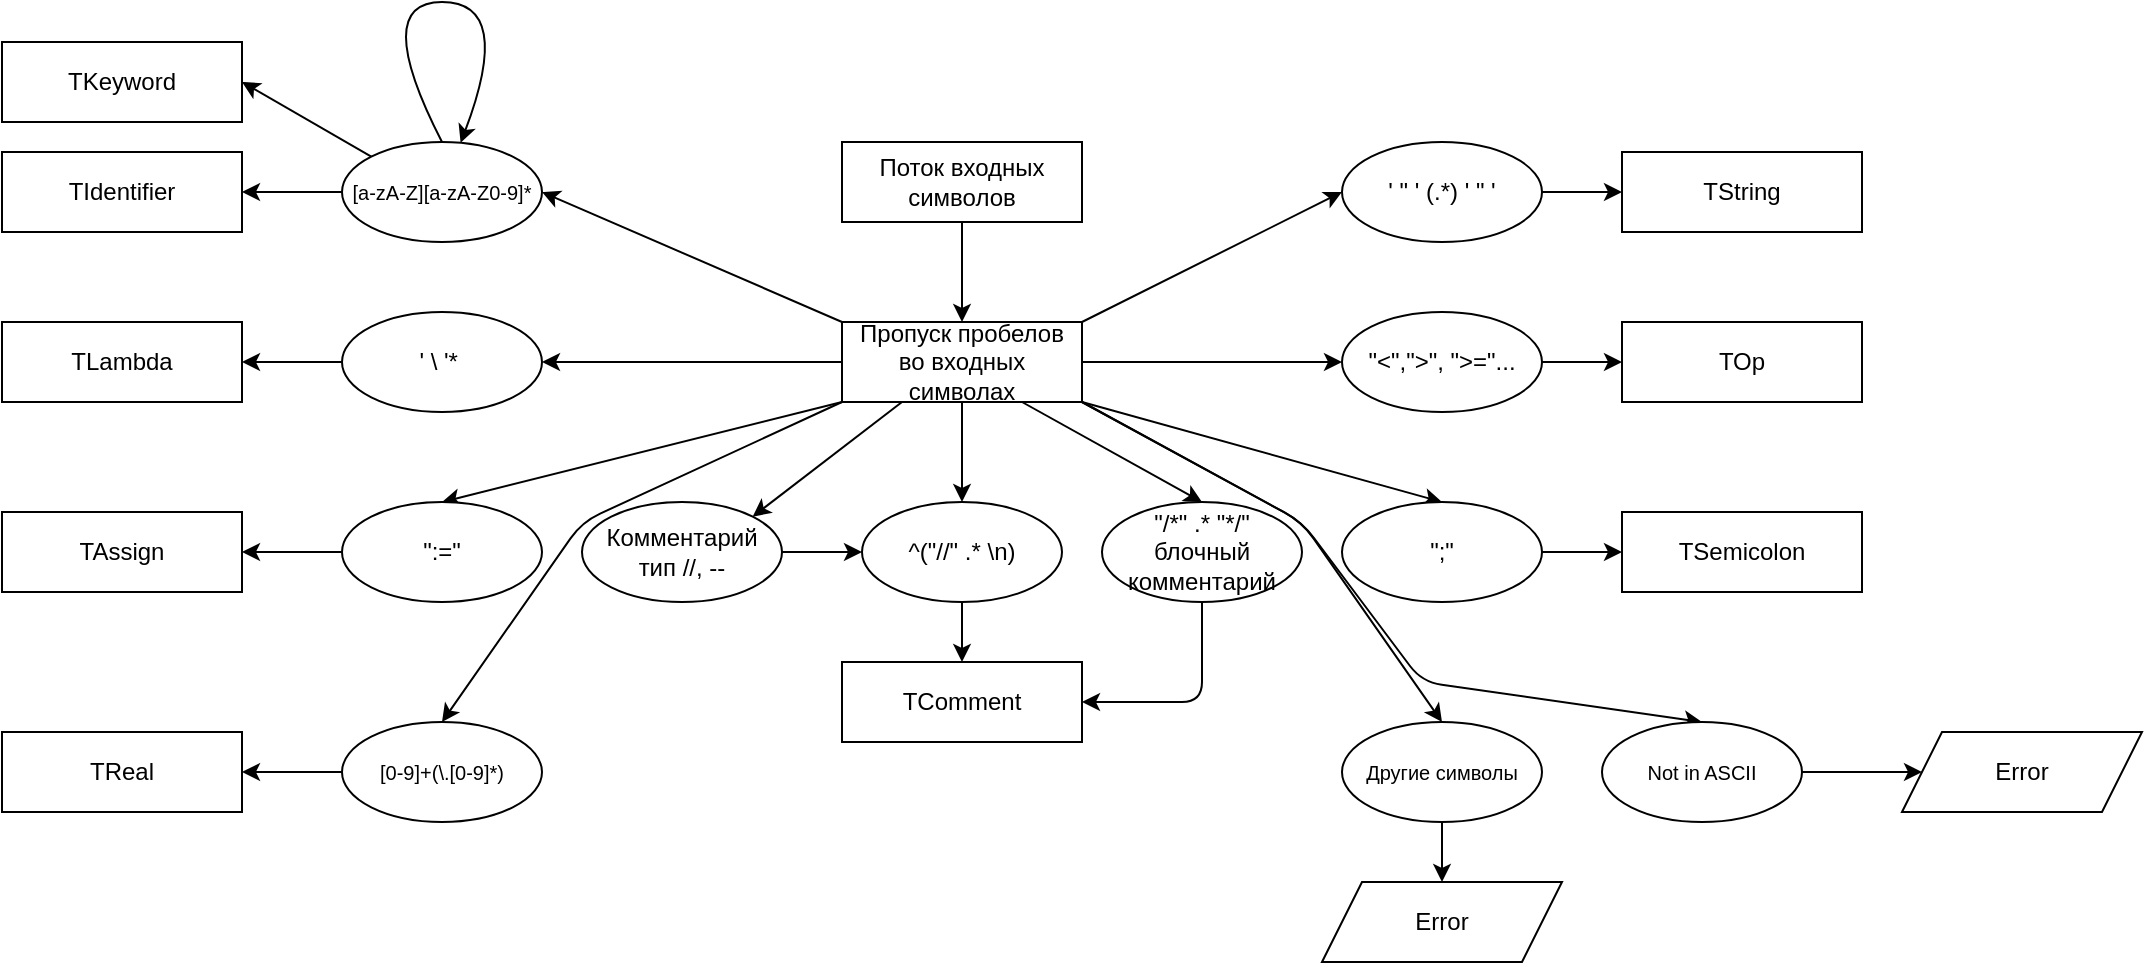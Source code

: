 <mxfile>
    <diagram id="U7NlIZVL9eQq1C_VkvOK" name="Page-1">
        <mxGraphModel dx="1912" dy="745" grid="1" gridSize="10" guides="1" tooltips="1" connect="1" arrows="1" fold="1" page="1" pageScale="1" pageWidth="827" pageHeight="1169" math="0" shadow="0">
            <root>
                <mxCell id="0"/>
                <mxCell id="1" parent="0"/>
                <mxCell id="3" style="edgeStyle=none;html=1;exitX=0.5;exitY=1;exitDx=0;exitDy=0;" edge="1" parent="1" source="2">
                    <mxGeometry relative="1" as="geometry">
                        <mxPoint x="310" y="200" as="targetPoint"/>
                    </mxGeometry>
                </mxCell>
                <mxCell id="2" value="Поток входных символов" style="rounded=0;whiteSpace=wrap;html=1;" parent="1" vertex="1">
                    <mxGeometry x="250" y="110" width="120" height="40" as="geometry"/>
                </mxCell>
                <mxCell id="8" style="edgeStyle=none;html=1;exitX=0.5;exitY=1;exitDx=0;exitDy=0;entryX=0.5;entryY=0;entryDx=0;entryDy=0;" edge="1" parent="1" source="4" target="7">
                    <mxGeometry relative="1" as="geometry"/>
                </mxCell>
                <mxCell id="27" style="edgeStyle=none;html=1;exitX=0;exitY=0.5;exitDx=0;exitDy=0;entryX=1;entryY=0.5;entryDx=0;entryDy=0;" edge="1" parent="1" source="4" target="21">
                    <mxGeometry relative="1" as="geometry"/>
                </mxCell>
                <mxCell id="28" style="edgeStyle=none;html=1;exitX=1;exitY=0.5;exitDx=0;exitDy=0;entryX=0;entryY=0.5;entryDx=0;entryDy=0;" edge="1" parent="1" source="4" target="20">
                    <mxGeometry relative="1" as="geometry"/>
                </mxCell>
                <mxCell id="29" style="edgeStyle=none;html=1;exitX=0;exitY=0;exitDx=0;exitDy=0;entryX=1;entryY=0.5;entryDx=0;entryDy=0;" edge="1" parent="1" source="4" target="23">
                    <mxGeometry relative="1" as="geometry"/>
                </mxCell>
                <mxCell id="30" style="edgeStyle=none;html=1;exitX=1;exitY=0;exitDx=0;exitDy=0;entryX=0;entryY=0.5;entryDx=0;entryDy=0;" edge="1" parent="1" source="4" target="22">
                    <mxGeometry relative="1" as="geometry"/>
                </mxCell>
                <mxCell id="31" style="edgeStyle=none;html=1;exitX=0;exitY=1;exitDx=0;exitDy=0;entryX=0.5;entryY=0;entryDx=0;entryDy=0;" edge="1" parent="1" source="4" target="18">
                    <mxGeometry relative="1" as="geometry"/>
                </mxCell>
                <mxCell id="32" style="edgeStyle=none;html=1;exitX=1;exitY=1;exitDx=0;exitDy=0;entryX=0.5;entryY=0;entryDx=0;entryDy=0;" edge="1" parent="1" source="4" target="19">
                    <mxGeometry relative="1" as="geometry"/>
                </mxCell>
                <mxCell id="33" style="edgeStyle=none;html=1;exitX=0.75;exitY=1;exitDx=0;exitDy=0;entryX=0.5;entryY=0;entryDx=0;entryDy=0;" edge="1" parent="1" source="4" target="13">
                    <mxGeometry relative="1" as="geometry"/>
                </mxCell>
                <mxCell id="34" style="edgeStyle=none;html=1;exitX=0.25;exitY=1;exitDx=0;exitDy=0;entryX=1;entryY=0;entryDx=0;entryDy=0;" edge="1" parent="1" source="4" target="9">
                    <mxGeometry relative="1" as="geometry"/>
                </mxCell>
                <mxCell id="35" style="edgeStyle=none;html=1;exitX=1;exitY=1;exitDx=0;exitDy=0;entryX=0.5;entryY=0;entryDx=0;entryDy=0;" edge="1" parent="1" source="4" target="25">
                    <mxGeometry relative="1" as="geometry">
                        <Array as="points">
                            <mxPoint x="480" y="300"/>
                        </Array>
                    </mxGeometry>
                </mxCell>
                <mxCell id="36" style="edgeStyle=none;html=1;exitX=0;exitY=1;exitDx=0;exitDy=0;entryX=0.5;entryY=0;entryDx=0;entryDy=0;" edge="1" parent="1" source="4" target="24">
                    <mxGeometry relative="1" as="geometry">
                        <Array as="points">
                            <mxPoint x="120" y="300"/>
                        </Array>
                    </mxGeometry>
                </mxCell>
                <mxCell id="37" style="edgeStyle=none;html=1;exitX=1;exitY=1;exitDx=0;exitDy=0;entryX=0.5;entryY=0;entryDx=0;entryDy=0;" edge="1" parent="1" source="4" target="26">
                    <mxGeometry relative="1" as="geometry">
                        <Array as="points">
                            <mxPoint x="480" y="300"/>
                            <mxPoint x="540" y="380"/>
                        </Array>
                    </mxGeometry>
                </mxCell>
                <mxCell id="4" value="Пропуск пробелов&lt;div&gt;во входных символах&lt;/div&gt;" style="rounded=0;whiteSpace=wrap;html=1;" vertex="1" parent="1">
                    <mxGeometry x="250" y="200" width="120" height="40" as="geometry"/>
                </mxCell>
                <mxCell id="12" style="edgeStyle=none;html=1;exitX=0.5;exitY=1;exitDx=0;exitDy=0;entryX=0.5;entryY=0;entryDx=0;entryDy=0;" edge="1" parent="1" source="7">
                    <mxGeometry relative="1" as="geometry">
                        <mxPoint x="310" y="370" as="targetPoint"/>
                    </mxGeometry>
                </mxCell>
                <mxCell id="7" value="^(&quot;//&quot; .* \n)" style="ellipse;whiteSpace=wrap;html=1;" vertex="1" parent="1">
                    <mxGeometry x="260" y="290" width="100" height="50" as="geometry"/>
                </mxCell>
                <mxCell id="10" style="edgeStyle=none;html=1;exitX=1;exitY=0.5;exitDx=0;exitDy=0;entryX=0;entryY=0.5;entryDx=0;entryDy=0;" edge="1" parent="1" source="9" target="7">
                    <mxGeometry relative="1" as="geometry"/>
                </mxCell>
                <mxCell id="9" value="Комментарий&lt;div&gt;тип //, --&lt;/div&gt;" style="ellipse;whiteSpace=wrap;html=1;" vertex="1" parent="1">
                    <mxGeometry x="120" y="290" width="100" height="50" as="geometry"/>
                </mxCell>
                <mxCell id="15" style="edgeStyle=none;html=1;exitX=0.5;exitY=1;exitDx=0;exitDy=0;entryX=1;entryY=0.5;entryDx=0;entryDy=0;" edge="1" parent="1" source="13" target="49">
                    <mxGeometry relative="1" as="geometry">
                        <mxPoint x="430" y="370" as="targetPoint"/>
                        <Array as="points">
                            <mxPoint x="430" y="390"/>
                        </Array>
                    </mxGeometry>
                </mxCell>
                <mxCell id="13" value="&quot;/*&quot; .* &quot;*/&lt;span style=&quot;background-color: transparent;&quot;&gt;&quot;&lt;/span&gt;&lt;div&gt;блочный комментарий&lt;/div&gt;" style="ellipse;whiteSpace=wrap;html=1;" vertex="1" parent="1">
                    <mxGeometry x="380" y="290" width="100" height="50" as="geometry"/>
                </mxCell>
                <mxCell id="58" style="edgeStyle=none;html=1;exitX=0;exitY=0.5;exitDx=0;exitDy=0;" edge="1" parent="1" source="18">
                    <mxGeometry relative="1" as="geometry">
                        <mxPoint x="-50" y="315" as="targetPoint"/>
                    </mxGeometry>
                </mxCell>
                <mxCell id="18" value="&quot;:=&quot;" style="ellipse;whiteSpace=wrap;html=1;" vertex="1" parent="1">
                    <mxGeometry y="290" width="100" height="50" as="geometry"/>
                </mxCell>
                <mxCell id="61" style="edgeStyle=none;html=1;exitX=1;exitY=0.5;exitDx=0;exitDy=0;entryX=0;entryY=0.5;entryDx=0;entryDy=0;" edge="1" parent="1" source="19" target="41">
                    <mxGeometry relative="1" as="geometry"/>
                </mxCell>
                <mxCell id="19" value="&quot;;&quot;" style="ellipse;whiteSpace=wrap;html=1;" vertex="1" parent="1">
                    <mxGeometry x="500" y="290" width="100" height="50" as="geometry"/>
                </mxCell>
                <mxCell id="60" style="edgeStyle=none;html=1;exitX=1;exitY=0.5;exitDx=0;exitDy=0;entryX=0;entryY=0.5;entryDx=0;entryDy=0;" edge="1" parent="1" source="20" target="40">
                    <mxGeometry relative="1" as="geometry"/>
                </mxCell>
                <mxCell id="20" value="&quot;&amp;lt;&quot;,&quot;&amp;gt;&quot;, &quot;&amp;gt;=&quot;..." style="ellipse;whiteSpace=wrap;html=1;" vertex="1" parent="1">
                    <mxGeometry x="500" y="195" width="100" height="50" as="geometry"/>
                </mxCell>
                <mxCell id="57" style="edgeStyle=none;html=1;exitX=0;exitY=0.5;exitDx=0;exitDy=0;entryX=1;entryY=0.5;entryDx=0;entryDy=0;" edge="1" parent="1" source="21" target="47">
                    <mxGeometry relative="1" as="geometry"/>
                </mxCell>
                <mxCell id="21" value="&#39; \ &#39;*&amp;nbsp;" style="ellipse;whiteSpace=wrap;html=1;" vertex="1" parent="1">
                    <mxGeometry y="195" width="100" height="50" as="geometry"/>
                </mxCell>
                <mxCell id="59" style="edgeStyle=none;html=1;exitX=1;exitY=0.5;exitDx=0;exitDy=0;entryX=0;entryY=0.5;entryDx=0;entryDy=0;" edge="1" parent="1" source="22" target="39">
                    <mxGeometry relative="1" as="geometry"/>
                </mxCell>
                <mxCell id="22" value="&#39; &quot; &#39; (.*) &#39; &quot; &#39;" style="ellipse;whiteSpace=wrap;html=1;" vertex="1" parent="1">
                    <mxGeometry x="500" y="110" width="100" height="50" as="geometry"/>
                </mxCell>
                <mxCell id="53" style="edgeStyle=none;html=1;exitX=0;exitY=0;exitDx=0;exitDy=0;entryX=1;entryY=0.5;entryDx=0;entryDy=0;" edge="1" parent="1" source="23" target="52">
                    <mxGeometry relative="1" as="geometry"/>
                </mxCell>
                <mxCell id="56" style="edgeStyle=none;html=1;exitX=0;exitY=0.5;exitDx=0;exitDy=0;entryX=1;entryY=0.5;entryDx=0;entryDy=0;" edge="1" parent="1" source="23" target="48">
                    <mxGeometry relative="1" as="geometry"/>
                </mxCell>
                <mxCell id="23" value="&lt;font style=&quot;font-size: 10px;&quot;&gt;[a-zA-Z][a-zA-Z0-9]*&lt;/font&gt;" style="ellipse;whiteSpace=wrap;html=1;" vertex="1" parent="1">
                    <mxGeometry y="110" width="100" height="50" as="geometry"/>
                </mxCell>
                <mxCell id="51" style="edgeStyle=none;html=1;exitX=0;exitY=0.5;exitDx=0;exitDy=0;entryX=1;entryY=0.5;entryDx=0;entryDy=0;" edge="1" parent="1" source="24" target="45">
                    <mxGeometry relative="1" as="geometry"/>
                </mxCell>
                <mxCell id="24" value="&lt;font style=&quot;font-size: 10px;&quot;&gt;[0-9]+(\.[0-9]*)&lt;/font&gt;" style="ellipse;whiteSpace=wrap;html=1;" vertex="1" parent="1">
                    <mxGeometry y="400" width="100" height="50" as="geometry"/>
                </mxCell>
                <mxCell id="63" style="edgeStyle=none;html=1;exitX=0.5;exitY=1;exitDx=0;exitDy=0;entryX=0.5;entryY=0;entryDx=0;entryDy=0;" edge="1" parent="1" source="25" target="44">
                    <mxGeometry relative="1" as="geometry"/>
                </mxCell>
                <mxCell id="25" value="&lt;span style=&quot;font-size: 10px;&quot;&gt;Другие символы&lt;/span&gt;" style="ellipse;whiteSpace=wrap;html=1;" vertex="1" parent="1">
                    <mxGeometry x="500" y="400" width="100" height="50" as="geometry"/>
                </mxCell>
                <mxCell id="62" style="edgeStyle=none;html=1;exitX=1;exitY=0.5;exitDx=0;exitDy=0;" edge="1" parent="1" source="26" target="43">
                    <mxGeometry relative="1" as="geometry"/>
                </mxCell>
                <mxCell id="26" value="&lt;span style=&quot;font-size: 10px;&quot;&gt;Not in ASCII&lt;/span&gt;" style="ellipse;whiteSpace=wrap;html=1;" vertex="1" parent="1">
                    <mxGeometry x="630" y="400" width="100" height="50" as="geometry"/>
                </mxCell>
                <mxCell id="38" style="edgeStyle=none;html=1;exitX=0.5;exitY=0;exitDx=0;exitDy=0;rounded=0;curved=1;" edge="1" parent="1" source="23" target="23">
                    <mxGeometry relative="1" as="geometry">
                        <Array as="points">
                            <mxPoint x="86" y="40"/>
                        </Array>
                    </mxGeometry>
                </mxCell>
                <mxCell id="39" value="TString" style="rounded=0;whiteSpace=wrap;html=1;" vertex="1" parent="1">
                    <mxGeometry x="640" y="115" width="120" height="40" as="geometry"/>
                </mxCell>
                <mxCell id="40" value="TOp" style="rounded=0;whiteSpace=wrap;html=1;" vertex="1" parent="1">
                    <mxGeometry x="640" y="200" width="120" height="40" as="geometry"/>
                </mxCell>
                <mxCell id="41" value="TSemicolon" style="rounded=0;whiteSpace=wrap;html=1;" vertex="1" parent="1">
                    <mxGeometry x="640" y="295" width="120" height="40" as="geometry"/>
                </mxCell>
                <mxCell id="43" value="Error" style="shape=parallelogram;perimeter=parallelogramPerimeter;whiteSpace=wrap;html=1;fixedSize=1;" vertex="1" parent="1">
                    <mxGeometry x="780" y="405" width="120" height="40" as="geometry"/>
                </mxCell>
                <mxCell id="44" value="Error" style="shape=parallelogram;perimeter=parallelogramPerimeter;whiteSpace=wrap;html=1;fixedSize=1;" vertex="1" parent="1">
                    <mxGeometry x="490" y="480" width="120" height="40" as="geometry"/>
                </mxCell>
                <mxCell id="45" value="TReal" style="rounded=0;whiteSpace=wrap;html=1;" vertex="1" parent="1">
                    <mxGeometry x="-170" y="405" width="120" height="40" as="geometry"/>
                </mxCell>
                <mxCell id="46" value="TAssign" style="rounded=0;whiteSpace=wrap;html=1;" vertex="1" parent="1">
                    <mxGeometry x="-170" y="295" width="120" height="40" as="geometry"/>
                </mxCell>
                <mxCell id="47" value="TLambda" style="rounded=0;whiteSpace=wrap;html=1;" vertex="1" parent="1">
                    <mxGeometry x="-170" y="200" width="120" height="40" as="geometry"/>
                </mxCell>
                <mxCell id="48" value="TIdentifier" style="rounded=0;whiteSpace=wrap;html=1;" vertex="1" parent="1">
                    <mxGeometry x="-170" y="115" width="120" height="40" as="geometry"/>
                </mxCell>
                <mxCell id="49" value="TComment" style="rounded=0;whiteSpace=wrap;html=1;" vertex="1" parent="1">
                    <mxGeometry x="250" y="370" width="120" height="40" as="geometry"/>
                </mxCell>
                <mxCell id="52" value="TKeyword" style="rounded=0;whiteSpace=wrap;html=1;" vertex="1" parent="1">
                    <mxGeometry x="-170" y="60" width="120" height="40" as="geometry"/>
                </mxCell>
            </root>
        </mxGraphModel>
    </diagram>
</mxfile>